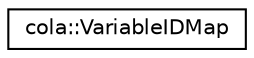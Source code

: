 digraph "Graphical Class Hierarchy"
{
  edge [fontname="Helvetica",fontsize="10",labelfontname="Helvetica",labelfontsize="10"];
  node [fontname="Helvetica",fontsize="10",shape=record];
  rankdir="LR";
  Node0 [label="cola::VariableIDMap",height=0.2,width=0.4,color="black", fillcolor="white", style="filled",URL="$classcola_1_1VariableIDMap.html",tooltip="Holds a mapping between two sets of Variable indices. "];
}
